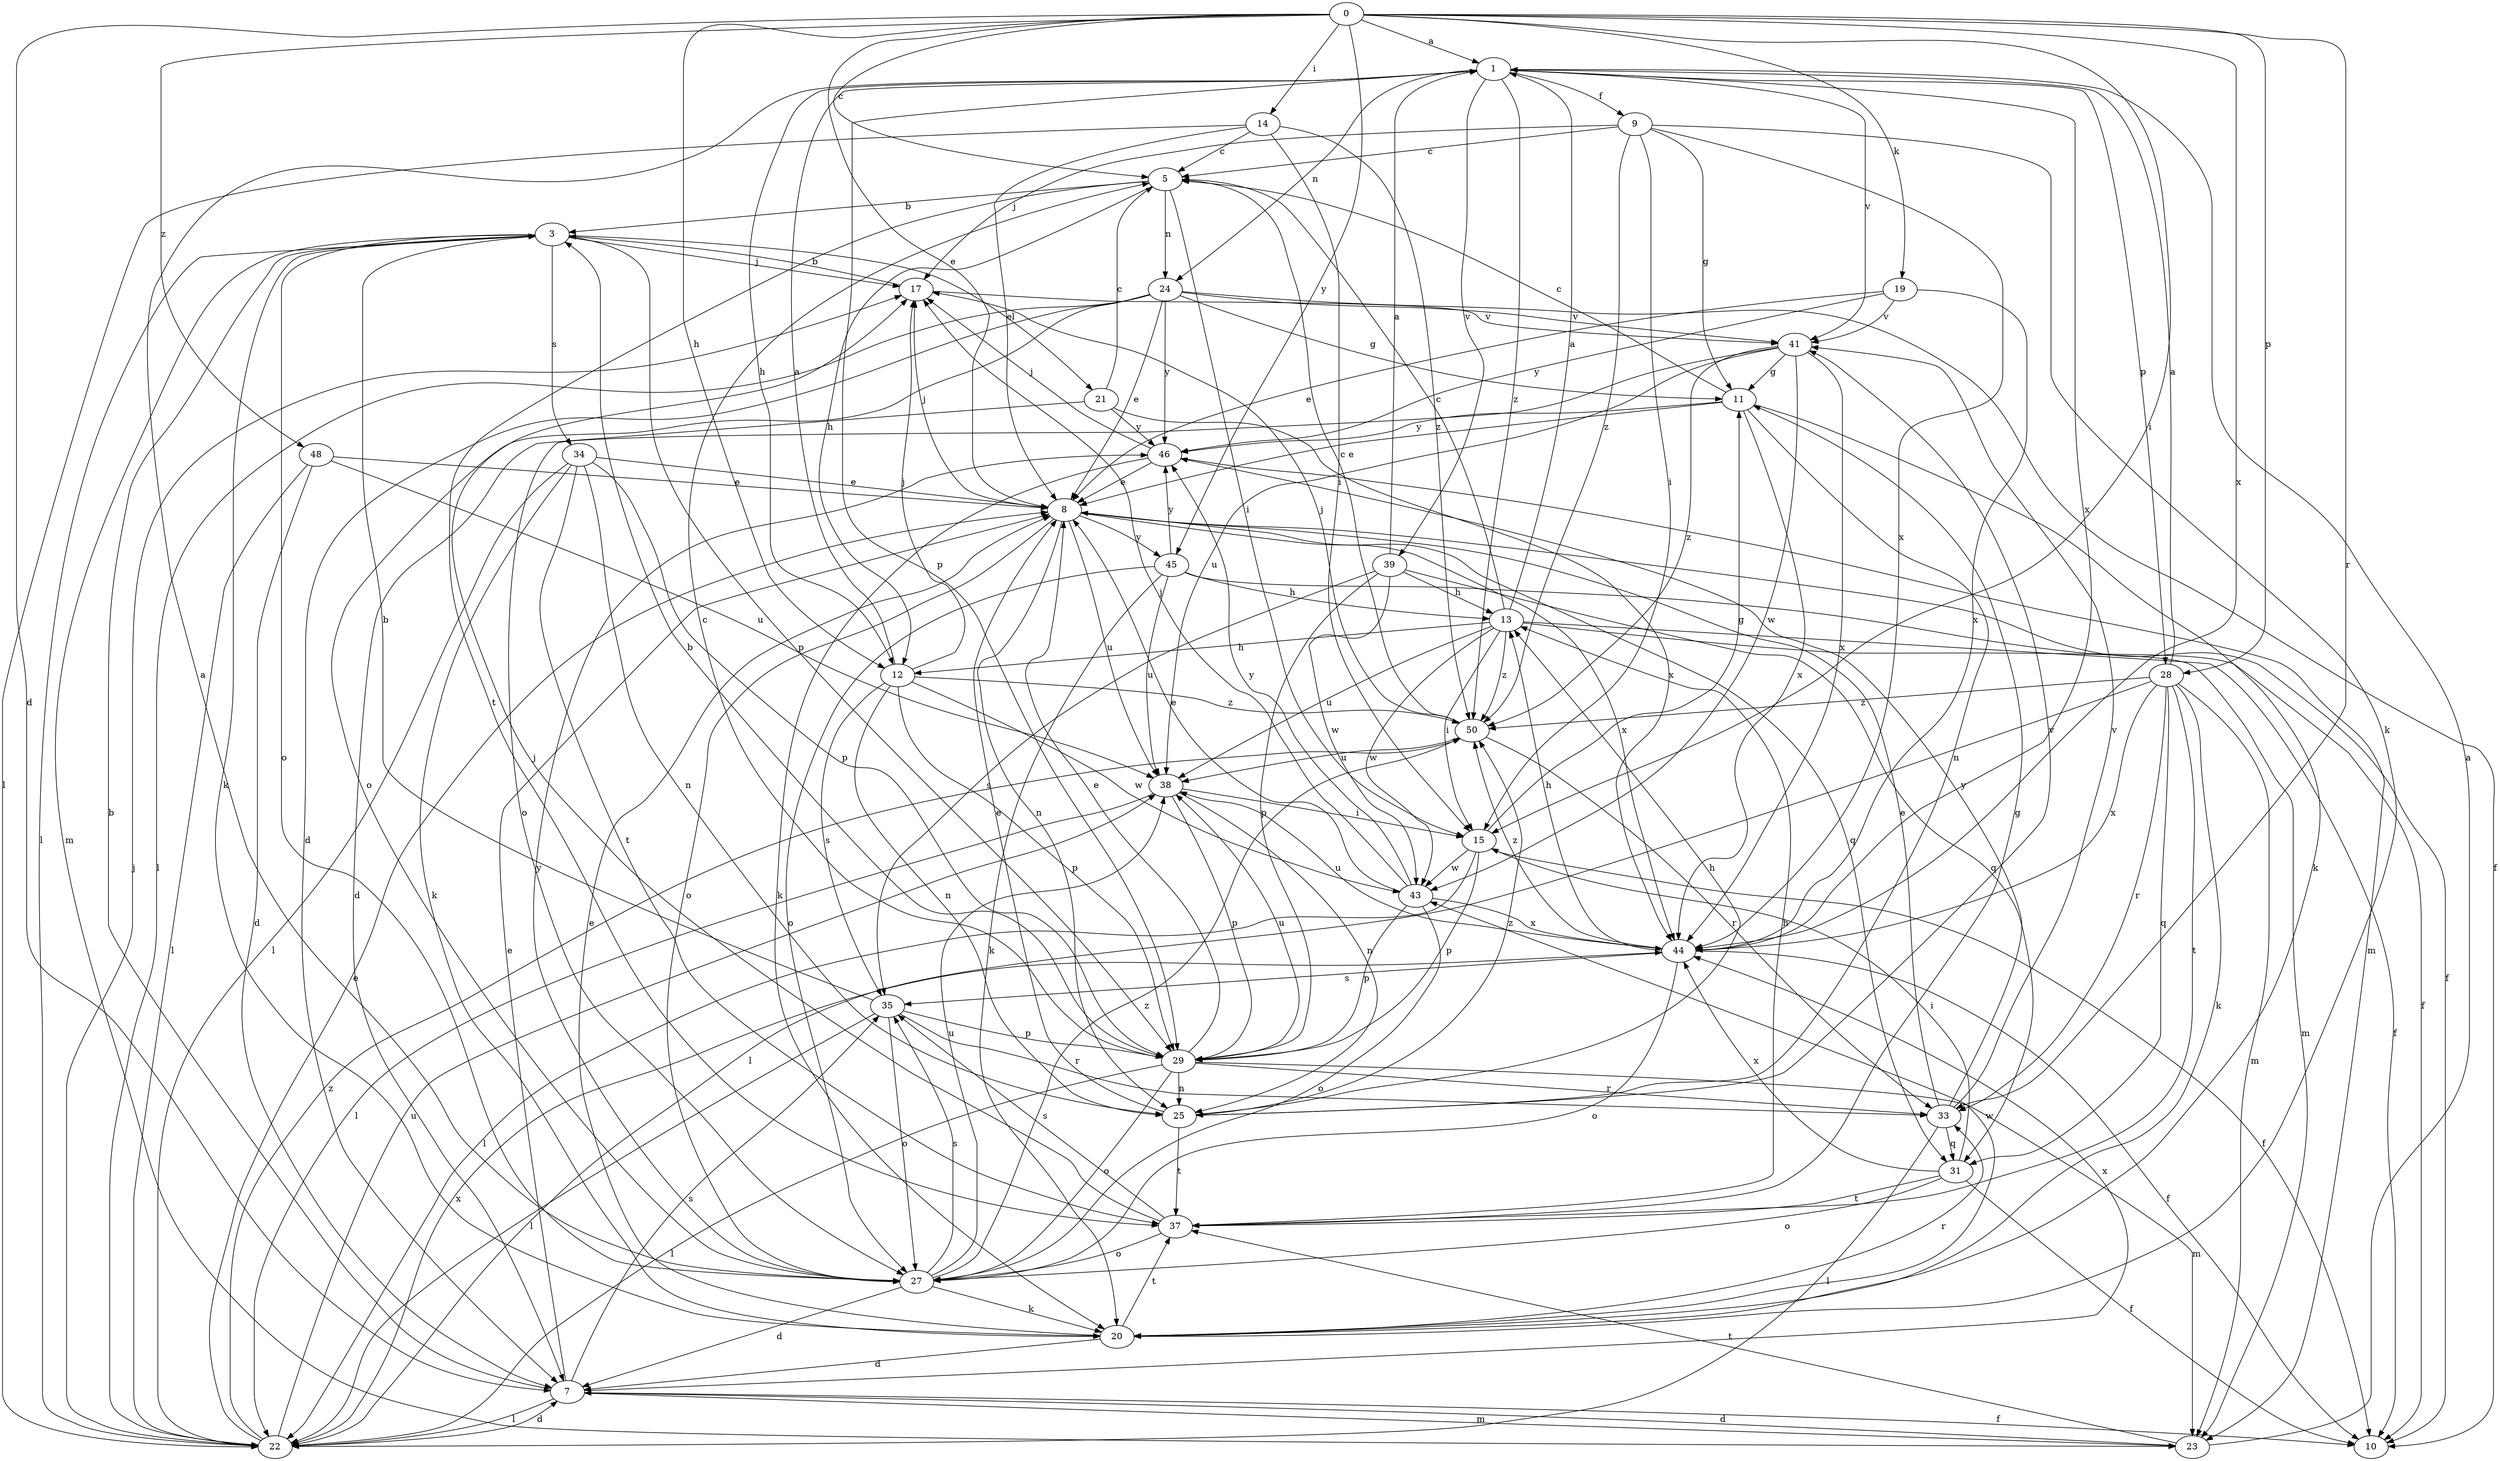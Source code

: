 strict digraph  {
0;
1;
3;
5;
7;
8;
9;
10;
11;
12;
13;
14;
15;
17;
19;
20;
21;
22;
23;
24;
25;
27;
28;
29;
31;
33;
34;
35;
37;
38;
39;
41;
43;
44;
45;
46;
48;
50;
0 -> 1  [label=a];
0 -> 5  [label=c];
0 -> 7  [label=d];
0 -> 8  [label=e];
0 -> 12  [label=h];
0 -> 14  [label=i];
0 -> 15  [label=i];
0 -> 19  [label=k];
0 -> 28  [label=p];
0 -> 33  [label=r];
0 -> 44  [label=x];
0 -> 45  [label=y];
0 -> 48  [label=z];
1 -> 9  [label=f];
1 -> 12  [label=h];
1 -> 24  [label=n];
1 -> 28  [label=p];
1 -> 29  [label=p];
1 -> 39  [label=v];
1 -> 41  [label=v];
1 -> 44  [label=x];
1 -> 50  [label=z];
3 -> 17  [label=j];
3 -> 20  [label=k];
3 -> 21  [label=l];
3 -> 22  [label=l];
3 -> 23  [label=m];
3 -> 27  [label=o];
3 -> 29  [label=p];
3 -> 34  [label=s];
5 -> 3  [label=b];
5 -> 12  [label=h];
5 -> 15  [label=i];
5 -> 24  [label=n];
5 -> 37  [label=t];
7 -> 3  [label=b];
7 -> 8  [label=e];
7 -> 10  [label=f];
7 -> 22  [label=l];
7 -> 23  [label=m];
7 -> 35  [label=s];
7 -> 44  [label=x];
8 -> 10  [label=f];
8 -> 17  [label=j];
8 -> 25  [label=n];
8 -> 27  [label=o];
8 -> 31  [label=q];
8 -> 38  [label=u];
8 -> 44  [label=x];
8 -> 45  [label=y];
9 -> 5  [label=c];
9 -> 11  [label=g];
9 -> 15  [label=i];
9 -> 17  [label=j];
9 -> 20  [label=k];
9 -> 44  [label=x];
9 -> 50  [label=z];
11 -> 5  [label=c];
11 -> 8  [label=e];
11 -> 20  [label=k];
11 -> 25  [label=n];
11 -> 44  [label=x];
11 -> 46  [label=y];
12 -> 1  [label=a];
12 -> 17  [label=j];
12 -> 25  [label=n];
12 -> 29  [label=p];
12 -> 35  [label=s];
12 -> 43  [label=w];
12 -> 50  [label=z];
13 -> 1  [label=a];
13 -> 5  [label=c];
13 -> 10  [label=f];
13 -> 12  [label=h];
13 -> 15  [label=i];
13 -> 23  [label=m];
13 -> 38  [label=u];
13 -> 43  [label=w];
13 -> 50  [label=z];
14 -> 5  [label=c];
14 -> 8  [label=e];
14 -> 15  [label=i];
14 -> 22  [label=l];
14 -> 50  [label=z];
15 -> 10  [label=f];
15 -> 11  [label=g];
15 -> 22  [label=l];
15 -> 29  [label=p];
15 -> 43  [label=w];
17 -> 3  [label=b];
17 -> 41  [label=v];
19 -> 8  [label=e];
19 -> 41  [label=v];
19 -> 44  [label=x];
19 -> 46  [label=y];
20 -> 7  [label=d];
20 -> 8  [label=e];
20 -> 33  [label=r];
20 -> 37  [label=t];
20 -> 43  [label=w];
21 -> 5  [label=c];
21 -> 7  [label=d];
21 -> 44  [label=x];
21 -> 46  [label=y];
22 -> 7  [label=d];
22 -> 8  [label=e];
22 -> 17  [label=j];
22 -> 38  [label=u];
22 -> 44  [label=x];
22 -> 50  [label=z];
23 -> 1  [label=a];
23 -> 7  [label=d];
23 -> 37  [label=t];
24 -> 7  [label=d];
24 -> 8  [label=e];
24 -> 10  [label=f];
24 -> 11  [label=g];
24 -> 22  [label=l];
24 -> 27  [label=o];
24 -> 41  [label=v];
24 -> 46  [label=y];
25 -> 8  [label=e];
25 -> 13  [label=h];
25 -> 37  [label=t];
25 -> 41  [label=v];
25 -> 50  [label=z];
27 -> 1  [label=a];
27 -> 7  [label=d];
27 -> 20  [label=k];
27 -> 35  [label=s];
27 -> 38  [label=u];
27 -> 46  [label=y];
27 -> 50  [label=z];
28 -> 1  [label=a];
28 -> 20  [label=k];
28 -> 22  [label=l];
28 -> 23  [label=m];
28 -> 31  [label=q];
28 -> 33  [label=r];
28 -> 37  [label=t];
28 -> 44  [label=x];
28 -> 50  [label=z];
29 -> 3  [label=b];
29 -> 5  [label=c];
29 -> 8  [label=e];
29 -> 22  [label=l];
29 -> 23  [label=m];
29 -> 25  [label=n];
29 -> 27  [label=o];
29 -> 33  [label=r];
29 -> 38  [label=u];
31 -> 10  [label=f];
31 -> 15  [label=i];
31 -> 27  [label=o];
31 -> 37  [label=t];
31 -> 44  [label=x];
33 -> 8  [label=e];
33 -> 22  [label=l];
33 -> 31  [label=q];
33 -> 41  [label=v];
33 -> 46  [label=y];
34 -> 8  [label=e];
34 -> 20  [label=k];
34 -> 22  [label=l];
34 -> 25  [label=n];
34 -> 29  [label=p];
34 -> 37  [label=t];
35 -> 3  [label=b];
35 -> 22  [label=l];
35 -> 27  [label=o];
35 -> 29  [label=p];
35 -> 33  [label=r];
37 -> 11  [label=g];
37 -> 13  [label=h];
37 -> 17  [label=j];
37 -> 27  [label=o];
37 -> 35  [label=s];
38 -> 15  [label=i];
38 -> 22  [label=l];
38 -> 25  [label=n];
38 -> 29  [label=p];
39 -> 1  [label=a];
39 -> 13  [label=h];
39 -> 29  [label=p];
39 -> 31  [label=q];
39 -> 35  [label=s];
39 -> 43  [label=w];
41 -> 11  [label=g];
41 -> 27  [label=o];
41 -> 38  [label=u];
41 -> 43  [label=w];
41 -> 44  [label=x];
41 -> 50  [label=z];
43 -> 8  [label=e];
43 -> 17  [label=j];
43 -> 27  [label=o];
43 -> 29  [label=p];
43 -> 44  [label=x];
43 -> 46  [label=y];
44 -> 10  [label=f];
44 -> 13  [label=h];
44 -> 27  [label=o];
44 -> 35  [label=s];
44 -> 38  [label=u];
44 -> 50  [label=z];
45 -> 10  [label=f];
45 -> 13  [label=h];
45 -> 20  [label=k];
45 -> 27  [label=o];
45 -> 38  [label=u];
45 -> 46  [label=y];
46 -> 8  [label=e];
46 -> 17  [label=j];
46 -> 20  [label=k];
46 -> 23  [label=m];
48 -> 7  [label=d];
48 -> 8  [label=e];
48 -> 22  [label=l];
48 -> 38  [label=u];
50 -> 5  [label=c];
50 -> 17  [label=j];
50 -> 33  [label=r];
50 -> 38  [label=u];
}
